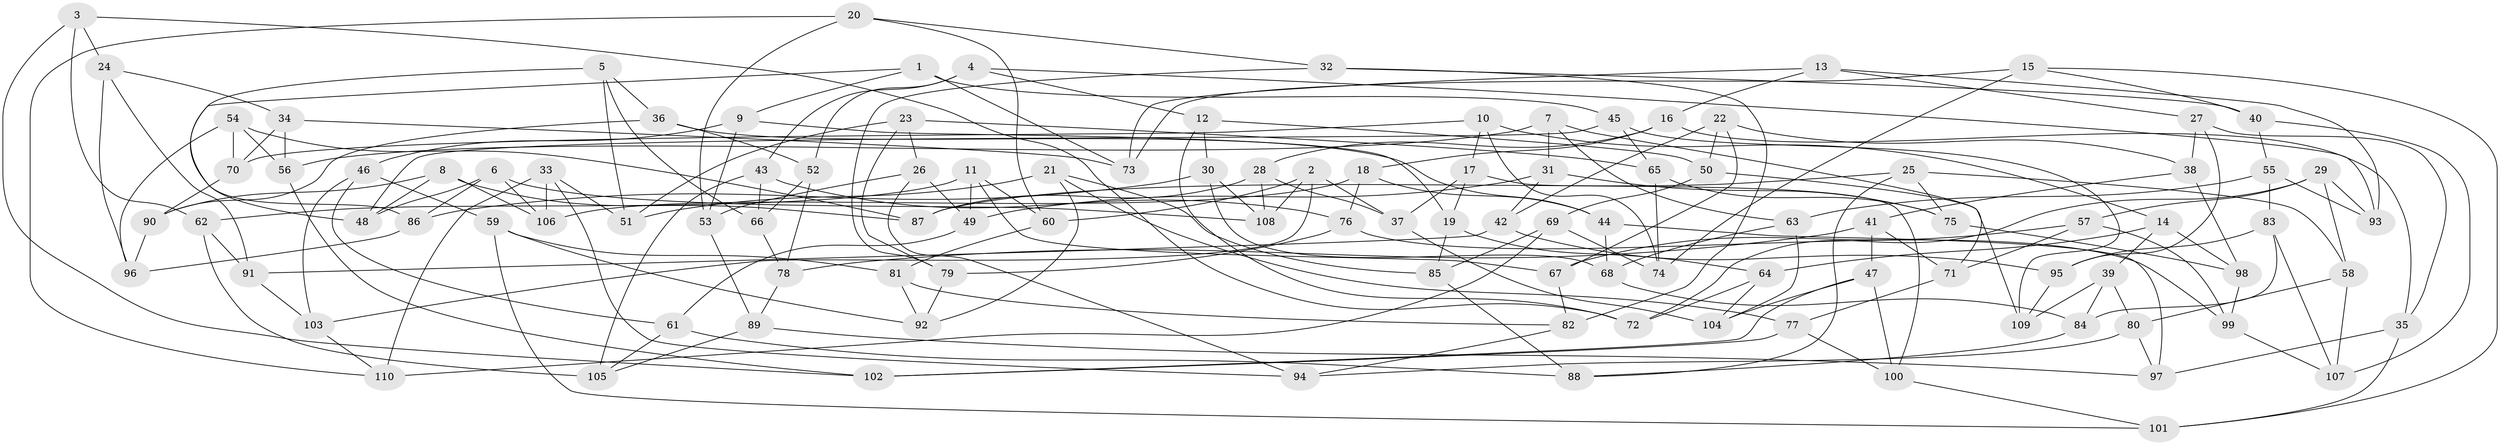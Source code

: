 // coarse degree distribution, {5: 0.13636363636363635, 3: 0.06818181818181818, 4: 0.45454545454545453, 6: 0.06818181818181818, 2: 0.022727272727272728, 8: 0.09090909090909091, 11: 0.045454545454545456, 7: 0.045454545454545456, 10: 0.022727272727272728, 9: 0.022727272727272728, 12: 0.022727272727272728}
// Generated by graph-tools (version 1.1) at 2025/02/03/04/25 22:02:02]
// undirected, 110 vertices, 220 edges
graph export_dot {
graph [start="1"]
  node [color=gray90,style=filled];
  1;
  2;
  3;
  4;
  5;
  6;
  7;
  8;
  9;
  10;
  11;
  12;
  13;
  14;
  15;
  16;
  17;
  18;
  19;
  20;
  21;
  22;
  23;
  24;
  25;
  26;
  27;
  28;
  29;
  30;
  31;
  32;
  33;
  34;
  35;
  36;
  37;
  38;
  39;
  40;
  41;
  42;
  43;
  44;
  45;
  46;
  47;
  48;
  49;
  50;
  51;
  52;
  53;
  54;
  55;
  56;
  57;
  58;
  59;
  60;
  61;
  62;
  63;
  64;
  65;
  66;
  67;
  68;
  69;
  70;
  71;
  72;
  73;
  74;
  75;
  76;
  77;
  78;
  79;
  80;
  81;
  82;
  83;
  84;
  85;
  86;
  87;
  88;
  89;
  90;
  91;
  92;
  93;
  94;
  95;
  96;
  97;
  98;
  99;
  100;
  101;
  102;
  103;
  104;
  105;
  106;
  107;
  108;
  109;
  110;
  1 -- 9;
  1 -- 48;
  1 -- 73;
  1 -- 45;
  2 -- 108;
  2 -- 103;
  2 -- 60;
  2 -- 37;
  3 -- 62;
  3 -- 72;
  3 -- 24;
  3 -- 102;
  4 -- 93;
  4 -- 43;
  4 -- 12;
  4 -- 52;
  5 -- 51;
  5 -- 66;
  5 -- 36;
  5 -- 86;
  6 -- 48;
  6 -- 106;
  6 -- 86;
  6 -- 108;
  7 -- 56;
  7 -- 31;
  7 -- 63;
  7 -- 71;
  8 -- 87;
  8 -- 48;
  8 -- 106;
  8 -- 90;
  9 -- 19;
  9 -- 53;
  9 -- 46;
  10 -- 17;
  10 -- 74;
  10 -- 14;
  10 -- 70;
  11 -- 62;
  11 -- 60;
  11 -- 67;
  11 -- 49;
  12 -- 30;
  12 -- 72;
  12 -- 50;
  13 -- 73;
  13 -- 27;
  13 -- 93;
  13 -- 16;
  14 -- 98;
  14 -- 39;
  14 -- 64;
  15 -- 74;
  15 -- 101;
  15 -- 73;
  15 -- 40;
  16 -- 28;
  16 -- 18;
  16 -- 35;
  17 -- 19;
  17 -- 100;
  17 -- 37;
  18 -- 44;
  18 -- 106;
  18 -- 76;
  19 -- 64;
  19 -- 85;
  20 -- 110;
  20 -- 32;
  20 -- 53;
  20 -- 60;
  21 -- 85;
  21 -- 77;
  21 -- 92;
  21 -- 51;
  22 -- 67;
  22 -- 42;
  22 -- 50;
  22 -- 38;
  23 -- 65;
  23 -- 26;
  23 -- 79;
  23 -- 51;
  24 -- 34;
  24 -- 91;
  24 -- 96;
  25 -- 58;
  25 -- 88;
  25 -- 87;
  25 -- 75;
  26 -- 49;
  26 -- 53;
  26 -- 94;
  27 -- 95;
  27 -- 38;
  27 -- 35;
  28 -- 108;
  28 -- 37;
  28 -- 87;
  29 -- 57;
  29 -- 93;
  29 -- 72;
  29 -- 58;
  30 -- 108;
  30 -- 86;
  30 -- 68;
  31 -- 42;
  31 -- 75;
  31 -- 49;
  32 -- 79;
  32 -- 82;
  32 -- 40;
  33 -- 94;
  33 -- 51;
  33 -- 106;
  33 -- 110;
  34 -- 73;
  34 -- 56;
  34 -- 70;
  35 -- 97;
  35 -- 101;
  36 -- 52;
  36 -- 44;
  36 -- 90;
  37 -- 104;
  38 -- 41;
  38 -- 98;
  39 -- 80;
  39 -- 84;
  39 -- 109;
  40 -- 55;
  40 -- 107;
  41 -- 47;
  41 -- 71;
  41 -- 78;
  42 -- 91;
  42 -- 95;
  43 -- 66;
  43 -- 76;
  43 -- 105;
  44 -- 97;
  44 -- 68;
  45 -- 65;
  45 -- 109;
  45 -- 48;
  46 -- 59;
  46 -- 103;
  46 -- 61;
  47 -- 104;
  47 -- 102;
  47 -- 100;
  49 -- 61;
  50 -- 109;
  50 -- 69;
  52 -- 66;
  52 -- 78;
  53 -- 89;
  54 -- 87;
  54 -- 96;
  54 -- 70;
  54 -- 56;
  55 -- 63;
  55 -- 83;
  55 -- 93;
  56 -- 102;
  57 -- 71;
  57 -- 67;
  57 -- 99;
  58 -- 107;
  58 -- 80;
  59 -- 81;
  59 -- 92;
  59 -- 101;
  60 -- 81;
  61 -- 105;
  61 -- 88;
  62 -- 105;
  62 -- 91;
  63 -- 104;
  63 -- 68;
  64 -- 72;
  64 -- 104;
  65 -- 75;
  65 -- 74;
  66 -- 78;
  67 -- 82;
  68 -- 84;
  69 -- 110;
  69 -- 74;
  69 -- 85;
  70 -- 90;
  71 -- 77;
  75 -- 98;
  76 -- 99;
  76 -- 79;
  77 -- 102;
  77 -- 100;
  78 -- 89;
  79 -- 92;
  80 -- 97;
  80 -- 94;
  81 -- 92;
  81 -- 82;
  82 -- 94;
  83 -- 107;
  83 -- 84;
  83 -- 95;
  84 -- 88;
  85 -- 88;
  86 -- 96;
  89 -- 97;
  89 -- 105;
  90 -- 96;
  91 -- 103;
  95 -- 109;
  98 -- 99;
  99 -- 107;
  100 -- 101;
  103 -- 110;
}
